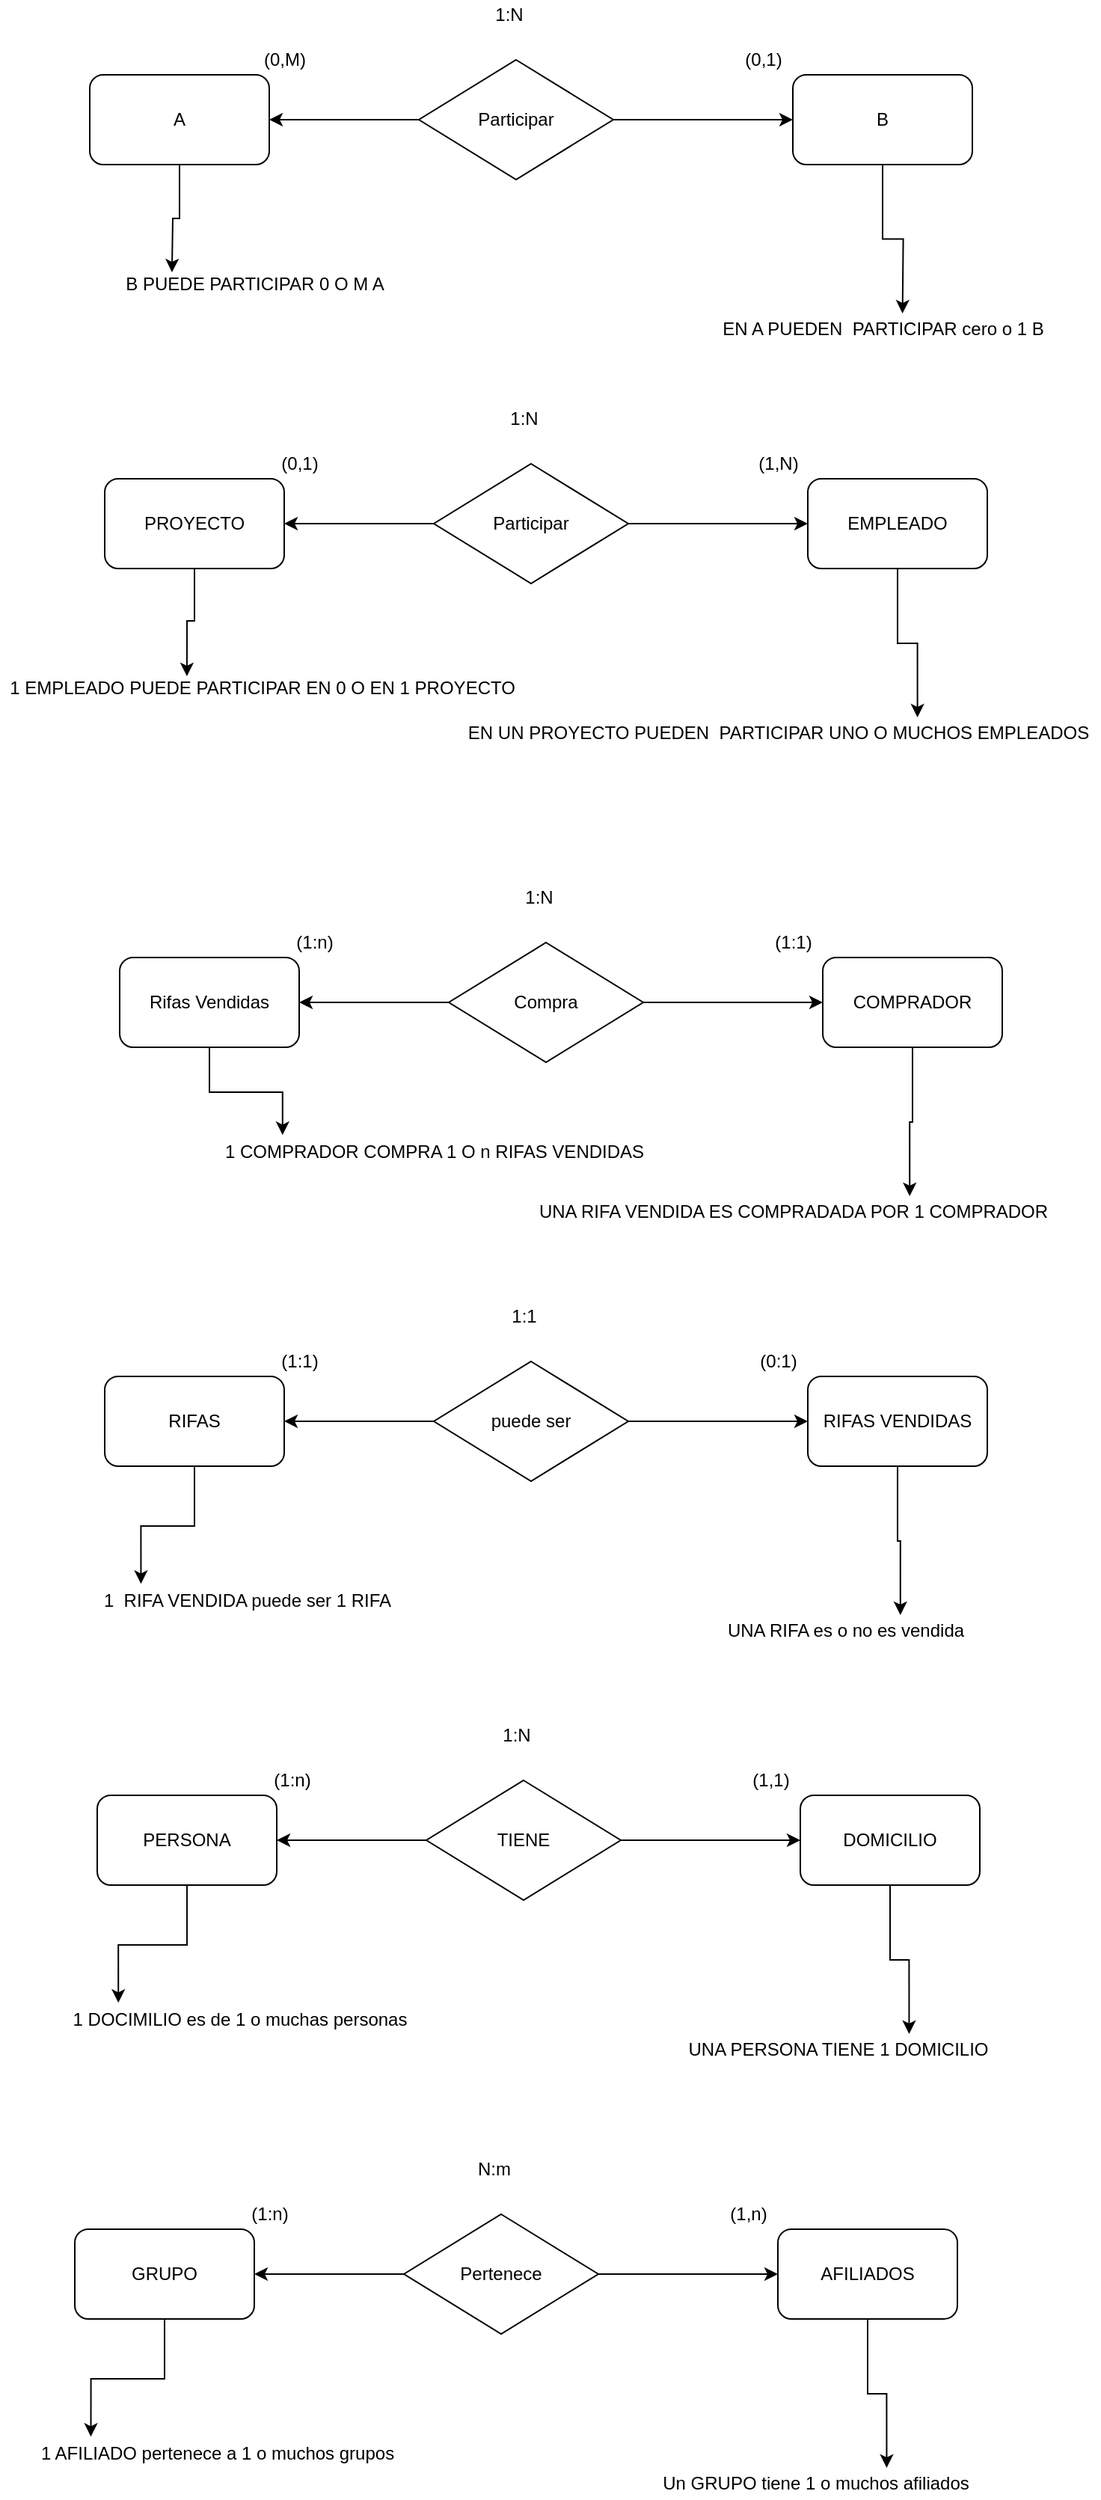 <mxfile version="14.6.9" type="github">
  <diagram id="9iH1GDS7d21fXzMfo_QB" name="Page-1">
    <mxGraphModel dx="862" dy="1281" grid="1" gridSize="10" guides="1" tooltips="1" connect="1" arrows="1" fold="1" page="1" pageScale="1" pageWidth="1169" pageHeight="827" math="0" shadow="0">
      <root>
        <mxCell id="0" />
        <mxCell id="1" parent="0" />
        <mxCell id="FzRhwLoGFBnfBMVeQvqv-10" style="edgeStyle=orthogonalEdgeStyle;rounded=0;orthogonalLoop=1;jettySize=auto;html=1;exitX=0.5;exitY=1;exitDx=0;exitDy=0;entryX=0.357;entryY=0.1;entryDx=0;entryDy=0;entryPerimeter=0;" parent="1" source="FzRhwLoGFBnfBMVeQvqv-1" target="FzRhwLoGFBnfBMVeQvqv-9" edge="1">
          <mxGeometry relative="1" as="geometry">
            <mxPoint x="150" y="260" as="targetPoint" />
          </mxGeometry>
        </mxCell>
        <mxCell id="FzRhwLoGFBnfBMVeQvqv-1" value="PROYECTO" style="rounded=1;whiteSpace=wrap;html=1;" parent="1" vertex="1">
          <mxGeometry x="90" y="150" width="120" height="60" as="geometry" />
        </mxCell>
        <mxCell id="FzRhwLoGFBnfBMVeQvqv-5" value="" style="edgeStyle=orthogonalEdgeStyle;rounded=0;orthogonalLoop=1;jettySize=auto;html=1;" parent="1" source="FzRhwLoGFBnfBMVeQvqv-2" target="FzRhwLoGFBnfBMVeQvqv-1" edge="1">
          <mxGeometry relative="1" as="geometry" />
        </mxCell>
        <mxCell id="FzRhwLoGFBnfBMVeQvqv-6" style="edgeStyle=orthogonalEdgeStyle;rounded=0;orthogonalLoop=1;jettySize=auto;html=1;exitX=1;exitY=0.5;exitDx=0;exitDy=0;entryX=0;entryY=0.5;entryDx=0;entryDy=0;" parent="1" source="FzRhwLoGFBnfBMVeQvqv-2" target="FzRhwLoGFBnfBMVeQvqv-3" edge="1">
          <mxGeometry relative="1" as="geometry" />
        </mxCell>
        <mxCell id="FzRhwLoGFBnfBMVeQvqv-2" value="Participar" style="rhombus;whiteSpace=wrap;html=1;" parent="1" vertex="1">
          <mxGeometry x="310" y="140" width="130" height="80" as="geometry" />
        </mxCell>
        <mxCell id="FzRhwLoGFBnfBMVeQvqv-12" style="edgeStyle=orthogonalEdgeStyle;rounded=0;orthogonalLoop=1;jettySize=auto;html=1;exitX=0.5;exitY=1;exitDx=0;exitDy=0;entryX=0.717;entryY=-0.025;entryDx=0;entryDy=0;entryPerimeter=0;" parent="1" source="FzRhwLoGFBnfBMVeQvqv-3" target="FzRhwLoGFBnfBMVeQvqv-11" edge="1">
          <mxGeometry relative="1" as="geometry" />
        </mxCell>
        <mxCell id="FzRhwLoGFBnfBMVeQvqv-3" value="EMPLEADO" style="rounded=1;whiteSpace=wrap;html=1;" parent="1" vertex="1">
          <mxGeometry x="560" y="150" width="120" height="60" as="geometry" />
        </mxCell>
        <mxCell id="FzRhwLoGFBnfBMVeQvqv-4" value="1:N" style="text;html=1;align=center;verticalAlign=middle;resizable=0;points=[];autosize=1;strokeColor=none;" parent="1" vertex="1">
          <mxGeometry x="355" y="100" width="30" height="20" as="geometry" />
        </mxCell>
        <mxCell id="FzRhwLoGFBnfBMVeQvqv-7" value="(0,1)" style="text;html=1;align=center;verticalAlign=middle;resizable=0;points=[];autosize=1;strokeColor=none;" parent="1" vertex="1">
          <mxGeometry x="200" y="130" width="40" height="20" as="geometry" />
        </mxCell>
        <mxCell id="FzRhwLoGFBnfBMVeQvqv-8" value="(1,N)" style="text;html=1;align=center;verticalAlign=middle;resizable=0;points=[];autosize=1;strokeColor=none;" parent="1" vertex="1">
          <mxGeometry x="520" y="130" width="40" height="20" as="geometry" />
        </mxCell>
        <mxCell id="FzRhwLoGFBnfBMVeQvqv-9" value="1 EMPLEADO PUEDE PARTICIPAR EN 0 O EN 1 PROYECTO" style="text;html=1;align=center;verticalAlign=middle;resizable=0;points=[];autosize=1;strokeColor=none;" parent="1" vertex="1">
          <mxGeometry x="20" y="280" width="350" height="20" as="geometry" />
        </mxCell>
        <mxCell id="FzRhwLoGFBnfBMVeQvqv-11" value="EN UN PROYECTO PUEDEN&amp;nbsp; PARTICIPAR UNO O MUCHOS EMPLEADOS" style="text;html=1;align=center;verticalAlign=middle;resizable=0;points=[];autosize=1;strokeColor=none;" parent="1" vertex="1">
          <mxGeometry x="325" y="310" width="430" height="20" as="geometry" />
        </mxCell>
        <mxCell id="FzRhwLoGFBnfBMVeQvqv-13" style="edgeStyle=orthogonalEdgeStyle;rounded=0;orthogonalLoop=1;jettySize=auto;html=1;exitX=0.5;exitY=1;exitDx=0;exitDy=0;entryX=0.163;entryY=-0.067;entryDx=0;entryDy=0;entryPerimeter=0;" parent="1" source="FzRhwLoGFBnfBMVeQvqv-14" target="FzRhwLoGFBnfBMVeQvqv-23" edge="1">
          <mxGeometry relative="1" as="geometry" />
        </mxCell>
        <mxCell id="FzRhwLoGFBnfBMVeQvqv-14" value="Rifas Vendidas" style="rounded=1;whiteSpace=wrap;html=1;" parent="1" vertex="1">
          <mxGeometry x="100" y="470" width="120" height="60" as="geometry" />
        </mxCell>
        <mxCell id="FzRhwLoGFBnfBMVeQvqv-15" value="" style="edgeStyle=orthogonalEdgeStyle;rounded=0;orthogonalLoop=1;jettySize=auto;html=1;" parent="1" source="FzRhwLoGFBnfBMVeQvqv-17" target="FzRhwLoGFBnfBMVeQvqv-14" edge="1">
          <mxGeometry relative="1" as="geometry" />
        </mxCell>
        <mxCell id="FzRhwLoGFBnfBMVeQvqv-16" style="edgeStyle=orthogonalEdgeStyle;rounded=0;orthogonalLoop=1;jettySize=auto;html=1;exitX=1;exitY=0.5;exitDx=0;exitDy=0;entryX=0;entryY=0.5;entryDx=0;entryDy=0;" parent="1" source="FzRhwLoGFBnfBMVeQvqv-17" target="FzRhwLoGFBnfBMVeQvqv-19" edge="1">
          <mxGeometry relative="1" as="geometry" />
        </mxCell>
        <mxCell id="FzRhwLoGFBnfBMVeQvqv-17" value="Compra" style="rhombus;whiteSpace=wrap;html=1;" parent="1" vertex="1">
          <mxGeometry x="320" y="460" width="130" height="80" as="geometry" />
        </mxCell>
        <mxCell id="FzRhwLoGFBnfBMVeQvqv-18" style="edgeStyle=orthogonalEdgeStyle;rounded=0;orthogonalLoop=1;jettySize=auto;html=1;exitX=0.5;exitY=1;exitDx=0;exitDy=0;entryX=0.717;entryY=-0.025;entryDx=0;entryDy=0;entryPerimeter=0;" parent="1" source="FzRhwLoGFBnfBMVeQvqv-19" target="FzRhwLoGFBnfBMVeQvqv-24" edge="1">
          <mxGeometry relative="1" as="geometry" />
        </mxCell>
        <mxCell id="FzRhwLoGFBnfBMVeQvqv-19" value="COMPRADOR" style="rounded=1;whiteSpace=wrap;html=1;" parent="1" vertex="1">
          <mxGeometry x="570" y="470" width="120" height="60" as="geometry" />
        </mxCell>
        <mxCell id="FzRhwLoGFBnfBMVeQvqv-20" value="1:N" style="text;html=1;align=center;verticalAlign=middle;resizable=0;points=[];autosize=1;strokeColor=none;" parent="1" vertex="1">
          <mxGeometry x="365" y="420" width="30" height="20" as="geometry" />
        </mxCell>
        <mxCell id="FzRhwLoGFBnfBMVeQvqv-21" value="(1:n)" style="text;html=1;align=center;verticalAlign=middle;resizable=0;points=[];autosize=1;strokeColor=none;" parent="1" vertex="1">
          <mxGeometry x="210" y="450" width="40" height="20" as="geometry" />
        </mxCell>
        <mxCell id="FzRhwLoGFBnfBMVeQvqv-22" value="(1:1)" style="text;html=1;align=center;verticalAlign=middle;resizable=0;points=[];autosize=1;strokeColor=none;" parent="1" vertex="1">
          <mxGeometry x="530" y="450" width="40" height="20" as="geometry" />
        </mxCell>
        <mxCell id="FzRhwLoGFBnfBMVeQvqv-23" value="1 COMPRADOR COMPRA 1 O n RIFAS VENDIDAS" style="text;html=1;align=center;verticalAlign=middle;resizable=0;points=[];autosize=1;strokeColor=none;" parent="1" vertex="1">
          <mxGeometry x="160" y="590" width="300" height="20" as="geometry" />
        </mxCell>
        <mxCell id="FzRhwLoGFBnfBMVeQvqv-24" value="UNA RIFA VENDIDA ES COMPRADADA POR 1 COMPRADOR" style="text;html=1;align=center;verticalAlign=middle;resizable=0;points=[];autosize=1;strokeColor=none;" parent="1" vertex="1">
          <mxGeometry x="370" y="630" width="360" height="20" as="geometry" />
        </mxCell>
        <mxCell id="FzRhwLoGFBnfBMVeQvqv-37" style="edgeStyle=orthogonalEdgeStyle;rounded=0;orthogonalLoop=1;jettySize=auto;html=1;exitX=0.5;exitY=1;exitDx=0;exitDy=0;entryX=0.163;entryY=-0.067;entryDx=0;entryDy=0;entryPerimeter=0;" parent="1" source="FzRhwLoGFBnfBMVeQvqv-38" target="FzRhwLoGFBnfBMVeQvqv-47" edge="1">
          <mxGeometry relative="1" as="geometry" />
        </mxCell>
        <mxCell id="FzRhwLoGFBnfBMVeQvqv-38" value="RIFAS" style="rounded=1;whiteSpace=wrap;html=1;" parent="1" vertex="1">
          <mxGeometry x="90" y="750" width="120" height="60" as="geometry" />
        </mxCell>
        <mxCell id="FzRhwLoGFBnfBMVeQvqv-39" value="" style="edgeStyle=orthogonalEdgeStyle;rounded=0;orthogonalLoop=1;jettySize=auto;html=1;" parent="1" source="FzRhwLoGFBnfBMVeQvqv-41" target="FzRhwLoGFBnfBMVeQvqv-38" edge="1">
          <mxGeometry relative="1" as="geometry" />
        </mxCell>
        <mxCell id="FzRhwLoGFBnfBMVeQvqv-40" style="edgeStyle=orthogonalEdgeStyle;rounded=0;orthogonalLoop=1;jettySize=auto;html=1;exitX=1;exitY=0.5;exitDx=0;exitDy=0;entryX=0;entryY=0.5;entryDx=0;entryDy=0;" parent="1" source="FzRhwLoGFBnfBMVeQvqv-41" target="FzRhwLoGFBnfBMVeQvqv-43" edge="1">
          <mxGeometry relative="1" as="geometry" />
        </mxCell>
        <mxCell id="FzRhwLoGFBnfBMVeQvqv-41" value="puede ser" style="rhombus;whiteSpace=wrap;html=1;" parent="1" vertex="1">
          <mxGeometry x="310" y="740" width="130" height="80" as="geometry" />
        </mxCell>
        <mxCell id="FzRhwLoGFBnfBMVeQvqv-42" style="edgeStyle=orthogonalEdgeStyle;rounded=0;orthogonalLoop=1;jettySize=auto;html=1;exitX=0.5;exitY=1;exitDx=0;exitDy=0;entryX=0.717;entryY=-0.025;entryDx=0;entryDy=0;entryPerimeter=0;" parent="1" source="FzRhwLoGFBnfBMVeQvqv-43" target="FzRhwLoGFBnfBMVeQvqv-48" edge="1">
          <mxGeometry relative="1" as="geometry" />
        </mxCell>
        <mxCell id="FzRhwLoGFBnfBMVeQvqv-43" value="RIFAS VENDIDAS" style="rounded=1;whiteSpace=wrap;html=1;" parent="1" vertex="1">
          <mxGeometry x="560" y="750" width="120" height="60" as="geometry" />
        </mxCell>
        <mxCell id="FzRhwLoGFBnfBMVeQvqv-44" value="1:1" style="text;html=1;align=center;verticalAlign=middle;resizable=0;points=[];autosize=1;strokeColor=none;" parent="1" vertex="1">
          <mxGeometry x="355" y="700" width="30" height="20" as="geometry" />
        </mxCell>
        <mxCell id="FzRhwLoGFBnfBMVeQvqv-45" value="(1:1)" style="text;html=1;align=center;verticalAlign=middle;resizable=0;points=[];autosize=1;strokeColor=none;" parent="1" vertex="1">
          <mxGeometry x="200" y="730" width="40" height="20" as="geometry" />
        </mxCell>
        <mxCell id="FzRhwLoGFBnfBMVeQvqv-46" value="(0:1)" style="text;html=1;align=center;verticalAlign=middle;resizable=0;points=[];autosize=1;strokeColor=none;" parent="1" vertex="1">
          <mxGeometry x="520" y="730" width="40" height="20" as="geometry" />
        </mxCell>
        <mxCell id="FzRhwLoGFBnfBMVeQvqv-47" value="1&amp;nbsp; RIFA VENDIDA puede ser 1 RIFA" style="text;html=1;align=center;verticalAlign=middle;resizable=0;points=[];autosize=1;strokeColor=none;" parent="1" vertex="1">
          <mxGeometry x="80" y="890" width="210" height="20" as="geometry" />
        </mxCell>
        <mxCell id="FzRhwLoGFBnfBMVeQvqv-48" value="UNA RIFA es o no es vendida" style="text;html=1;align=center;verticalAlign=middle;resizable=0;points=[];autosize=1;strokeColor=none;" parent="1" vertex="1">
          <mxGeometry x="500" y="910" width="170" height="20" as="geometry" />
        </mxCell>
        <mxCell id="FzRhwLoGFBnfBMVeQvqv-49" style="edgeStyle=orthogonalEdgeStyle;rounded=0;orthogonalLoop=1;jettySize=auto;html=1;exitX=0.5;exitY=1;exitDx=0;exitDy=0;entryX=0.163;entryY=-0.067;entryDx=0;entryDy=0;entryPerimeter=0;" parent="1" source="FzRhwLoGFBnfBMVeQvqv-50" target="FzRhwLoGFBnfBMVeQvqv-59" edge="1">
          <mxGeometry relative="1" as="geometry" />
        </mxCell>
        <mxCell id="FzRhwLoGFBnfBMVeQvqv-50" value="PERSONA" style="rounded=1;whiteSpace=wrap;html=1;" parent="1" vertex="1">
          <mxGeometry x="85" y="1030" width="120" height="60" as="geometry" />
        </mxCell>
        <mxCell id="FzRhwLoGFBnfBMVeQvqv-51" value="" style="edgeStyle=orthogonalEdgeStyle;rounded=0;orthogonalLoop=1;jettySize=auto;html=1;" parent="1" source="FzRhwLoGFBnfBMVeQvqv-53" target="FzRhwLoGFBnfBMVeQvqv-50" edge="1">
          <mxGeometry relative="1" as="geometry" />
        </mxCell>
        <mxCell id="FzRhwLoGFBnfBMVeQvqv-52" style="edgeStyle=orthogonalEdgeStyle;rounded=0;orthogonalLoop=1;jettySize=auto;html=1;exitX=1;exitY=0.5;exitDx=0;exitDy=0;entryX=0;entryY=0.5;entryDx=0;entryDy=0;" parent="1" source="FzRhwLoGFBnfBMVeQvqv-53" target="FzRhwLoGFBnfBMVeQvqv-55" edge="1">
          <mxGeometry relative="1" as="geometry" />
        </mxCell>
        <mxCell id="FzRhwLoGFBnfBMVeQvqv-53" value="TIENE" style="rhombus;whiteSpace=wrap;html=1;" parent="1" vertex="1">
          <mxGeometry x="305" y="1020" width="130" height="80" as="geometry" />
        </mxCell>
        <mxCell id="FzRhwLoGFBnfBMVeQvqv-54" style="edgeStyle=orthogonalEdgeStyle;rounded=0;orthogonalLoop=1;jettySize=auto;html=1;exitX=0.5;exitY=1;exitDx=0;exitDy=0;entryX=0.717;entryY=-0.025;entryDx=0;entryDy=0;entryPerimeter=0;" parent="1" source="FzRhwLoGFBnfBMVeQvqv-55" target="FzRhwLoGFBnfBMVeQvqv-60" edge="1">
          <mxGeometry relative="1" as="geometry" />
        </mxCell>
        <mxCell id="FzRhwLoGFBnfBMVeQvqv-55" value="DOMICILIO" style="rounded=1;whiteSpace=wrap;html=1;" parent="1" vertex="1">
          <mxGeometry x="555" y="1030" width="120" height="60" as="geometry" />
        </mxCell>
        <mxCell id="FzRhwLoGFBnfBMVeQvqv-56" value="1:N" style="text;html=1;align=center;verticalAlign=middle;resizable=0;points=[];autosize=1;strokeColor=none;" parent="1" vertex="1">
          <mxGeometry x="350" y="980" width="30" height="20" as="geometry" />
        </mxCell>
        <mxCell id="FzRhwLoGFBnfBMVeQvqv-57" value="(1:n)" style="text;html=1;align=center;verticalAlign=middle;resizable=0;points=[];autosize=1;strokeColor=none;" parent="1" vertex="1">
          <mxGeometry x="195" y="1010" width="40" height="20" as="geometry" />
        </mxCell>
        <mxCell id="FzRhwLoGFBnfBMVeQvqv-58" value="(1,1)" style="text;html=1;align=center;verticalAlign=middle;resizable=0;points=[];autosize=1;strokeColor=none;" parent="1" vertex="1">
          <mxGeometry x="515" y="1010" width="40" height="20" as="geometry" />
        </mxCell>
        <mxCell id="FzRhwLoGFBnfBMVeQvqv-59" value="1 DOCIMILIO es de 1 o muchas personas" style="text;html=1;align=center;verticalAlign=middle;resizable=0;points=[];autosize=1;strokeColor=none;" parent="1" vertex="1">
          <mxGeometry x="60" y="1170" width="240" height="20" as="geometry" />
        </mxCell>
        <mxCell id="FzRhwLoGFBnfBMVeQvqv-60" value="UNA PERSONA TIENE 1 DOMICILIO" style="text;html=1;align=center;verticalAlign=middle;resizable=0;points=[];autosize=1;strokeColor=none;" parent="1" vertex="1">
          <mxGeometry x="470" y="1190" width="220" height="20" as="geometry" />
        </mxCell>
        <mxCell id="FzRhwLoGFBnfBMVeQvqv-61" style="edgeStyle=orthogonalEdgeStyle;rounded=0;orthogonalLoop=1;jettySize=auto;html=1;exitX=0.5;exitY=1;exitDx=0;exitDy=0;entryX=0.163;entryY=-0.067;entryDx=0;entryDy=0;entryPerimeter=0;" parent="1" source="FzRhwLoGFBnfBMVeQvqv-62" target="FzRhwLoGFBnfBMVeQvqv-71" edge="1">
          <mxGeometry relative="1" as="geometry" />
        </mxCell>
        <mxCell id="FzRhwLoGFBnfBMVeQvqv-62" value="GRUPO" style="rounded=1;whiteSpace=wrap;html=1;" parent="1" vertex="1">
          <mxGeometry x="70" y="1320" width="120" height="60" as="geometry" />
        </mxCell>
        <mxCell id="FzRhwLoGFBnfBMVeQvqv-63" value="" style="edgeStyle=orthogonalEdgeStyle;rounded=0;orthogonalLoop=1;jettySize=auto;html=1;" parent="1" source="FzRhwLoGFBnfBMVeQvqv-65" target="FzRhwLoGFBnfBMVeQvqv-62" edge="1">
          <mxGeometry relative="1" as="geometry" />
        </mxCell>
        <mxCell id="FzRhwLoGFBnfBMVeQvqv-64" style="edgeStyle=orthogonalEdgeStyle;rounded=0;orthogonalLoop=1;jettySize=auto;html=1;exitX=1;exitY=0.5;exitDx=0;exitDy=0;entryX=0;entryY=0.5;entryDx=0;entryDy=0;" parent="1" source="FzRhwLoGFBnfBMVeQvqv-65" target="FzRhwLoGFBnfBMVeQvqv-67" edge="1">
          <mxGeometry relative="1" as="geometry" />
        </mxCell>
        <mxCell id="FzRhwLoGFBnfBMVeQvqv-65" value="Pertenece" style="rhombus;whiteSpace=wrap;html=1;" parent="1" vertex="1">
          <mxGeometry x="290" y="1310" width="130" height="80" as="geometry" />
        </mxCell>
        <mxCell id="FzRhwLoGFBnfBMVeQvqv-66" style="edgeStyle=orthogonalEdgeStyle;rounded=0;orthogonalLoop=1;jettySize=auto;html=1;exitX=0.5;exitY=1;exitDx=0;exitDy=0;entryX=0.717;entryY=-0.025;entryDx=0;entryDy=0;entryPerimeter=0;" parent="1" source="FzRhwLoGFBnfBMVeQvqv-67" target="FzRhwLoGFBnfBMVeQvqv-72" edge="1">
          <mxGeometry relative="1" as="geometry" />
        </mxCell>
        <mxCell id="FzRhwLoGFBnfBMVeQvqv-67" value="AFILIADOS" style="rounded=1;whiteSpace=wrap;html=1;" parent="1" vertex="1">
          <mxGeometry x="540" y="1320" width="120" height="60" as="geometry" />
        </mxCell>
        <mxCell id="FzRhwLoGFBnfBMVeQvqv-68" value="N:m" style="text;html=1;align=center;verticalAlign=middle;resizable=0;points=[];autosize=1;strokeColor=none;" parent="1" vertex="1">
          <mxGeometry x="330" y="1270" width="40" height="20" as="geometry" />
        </mxCell>
        <mxCell id="FzRhwLoGFBnfBMVeQvqv-69" value="(1:n)" style="text;html=1;align=center;verticalAlign=middle;resizable=0;points=[];autosize=1;strokeColor=none;" parent="1" vertex="1">
          <mxGeometry x="180" y="1300" width="40" height="20" as="geometry" />
        </mxCell>
        <mxCell id="FzRhwLoGFBnfBMVeQvqv-70" value="(1,n)" style="text;html=1;align=center;verticalAlign=middle;resizable=0;points=[];autosize=1;strokeColor=none;" parent="1" vertex="1">
          <mxGeometry x="500" y="1300" width="40" height="20" as="geometry" />
        </mxCell>
        <mxCell id="FzRhwLoGFBnfBMVeQvqv-71" value="1 AFILIADO pertenece a 1 o muchos grupos" style="text;html=1;align=center;verticalAlign=middle;resizable=0;points=[];autosize=1;strokeColor=none;" parent="1" vertex="1">
          <mxGeometry x="40" y="1460" width="250" height="20" as="geometry" />
        </mxCell>
        <mxCell id="FzRhwLoGFBnfBMVeQvqv-72" value="Un GRUPO tiene 1 o muchos afiliados" style="text;html=1;align=center;verticalAlign=middle;resizable=0;points=[];autosize=1;strokeColor=none;" parent="1" vertex="1">
          <mxGeometry x="455" y="1480" width="220" height="20" as="geometry" />
        </mxCell>
        <mxCell id="8fA-ctwTwgoneMCR4kvA-1" style="edgeStyle=orthogonalEdgeStyle;rounded=0;orthogonalLoop=1;jettySize=auto;html=1;exitX=0.5;exitY=1;exitDx=0;exitDy=0;entryX=0.357;entryY=0.1;entryDx=0;entryDy=0;entryPerimeter=0;" edge="1" parent="1" source="8fA-ctwTwgoneMCR4kvA-2">
          <mxGeometry relative="1" as="geometry">
            <mxPoint x="134.95" y="12" as="targetPoint" />
          </mxGeometry>
        </mxCell>
        <mxCell id="8fA-ctwTwgoneMCR4kvA-2" value="A" style="rounded=1;whiteSpace=wrap;html=1;" vertex="1" parent="1">
          <mxGeometry x="80" y="-120" width="120" height="60" as="geometry" />
        </mxCell>
        <mxCell id="8fA-ctwTwgoneMCR4kvA-3" value="" style="edgeStyle=orthogonalEdgeStyle;rounded=0;orthogonalLoop=1;jettySize=auto;html=1;" edge="1" parent="1" source="8fA-ctwTwgoneMCR4kvA-5" target="8fA-ctwTwgoneMCR4kvA-2">
          <mxGeometry relative="1" as="geometry" />
        </mxCell>
        <mxCell id="8fA-ctwTwgoneMCR4kvA-4" style="edgeStyle=orthogonalEdgeStyle;rounded=0;orthogonalLoop=1;jettySize=auto;html=1;exitX=1;exitY=0.5;exitDx=0;exitDy=0;entryX=0;entryY=0.5;entryDx=0;entryDy=0;" edge="1" parent="1" source="8fA-ctwTwgoneMCR4kvA-5" target="8fA-ctwTwgoneMCR4kvA-7">
          <mxGeometry relative="1" as="geometry" />
        </mxCell>
        <mxCell id="8fA-ctwTwgoneMCR4kvA-5" value="Participar" style="rhombus;whiteSpace=wrap;html=1;" vertex="1" parent="1">
          <mxGeometry x="300" y="-130" width="130" height="80" as="geometry" />
        </mxCell>
        <mxCell id="8fA-ctwTwgoneMCR4kvA-6" style="edgeStyle=orthogonalEdgeStyle;rounded=0;orthogonalLoop=1;jettySize=auto;html=1;exitX=0.5;exitY=1;exitDx=0;exitDy=0;entryX=0.717;entryY=-0.025;entryDx=0;entryDy=0;entryPerimeter=0;" edge="1" parent="1" source="8fA-ctwTwgoneMCR4kvA-7">
          <mxGeometry relative="1" as="geometry">
            <mxPoint x="623.31" y="39.5" as="targetPoint" />
          </mxGeometry>
        </mxCell>
        <mxCell id="8fA-ctwTwgoneMCR4kvA-7" value="B" style="rounded=1;whiteSpace=wrap;html=1;" vertex="1" parent="1">
          <mxGeometry x="550" y="-120" width="120" height="60" as="geometry" />
        </mxCell>
        <mxCell id="8fA-ctwTwgoneMCR4kvA-8" value="1:N" style="text;html=1;align=center;verticalAlign=middle;resizable=0;points=[];autosize=1;strokeColor=none;" vertex="1" parent="1">
          <mxGeometry x="345" y="-170" width="30" height="20" as="geometry" />
        </mxCell>
        <mxCell id="8fA-ctwTwgoneMCR4kvA-9" value="(0,M)" style="text;html=1;align=center;verticalAlign=middle;resizable=0;points=[];autosize=1;strokeColor=none;" vertex="1" parent="1">
          <mxGeometry x="190" y="-140" width="40" height="20" as="geometry" />
        </mxCell>
        <mxCell id="8fA-ctwTwgoneMCR4kvA-10" value="(0,1)" style="text;html=1;align=center;verticalAlign=middle;resizable=0;points=[];autosize=1;strokeColor=none;" vertex="1" parent="1">
          <mxGeometry x="510" y="-140" width="40" height="20" as="geometry" />
        </mxCell>
        <mxCell id="8fA-ctwTwgoneMCR4kvA-11" value="B PUEDE PARTICIPAR 0 O M A" style="text;html=1;align=center;verticalAlign=middle;resizable=0;points=[];autosize=1;strokeColor=none;" vertex="1" parent="1">
          <mxGeometry x="95" y="10" width="190" height="20" as="geometry" />
        </mxCell>
        <mxCell id="8fA-ctwTwgoneMCR4kvA-13" value="EN A PUEDEN&amp;nbsp; PARTICIPAR cero o 1 B" style="text;html=1;align=center;verticalAlign=middle;resizable=0;points=[];autosize=1;strokeColor=none;" vertex="1" parent="1">
          <mxGeometry x="495" y="40" width="230" height="20" as="geometry" />
        </mxCell>
      </root>
    </mxGraphModel>
  </diagram>
</mxfile>
